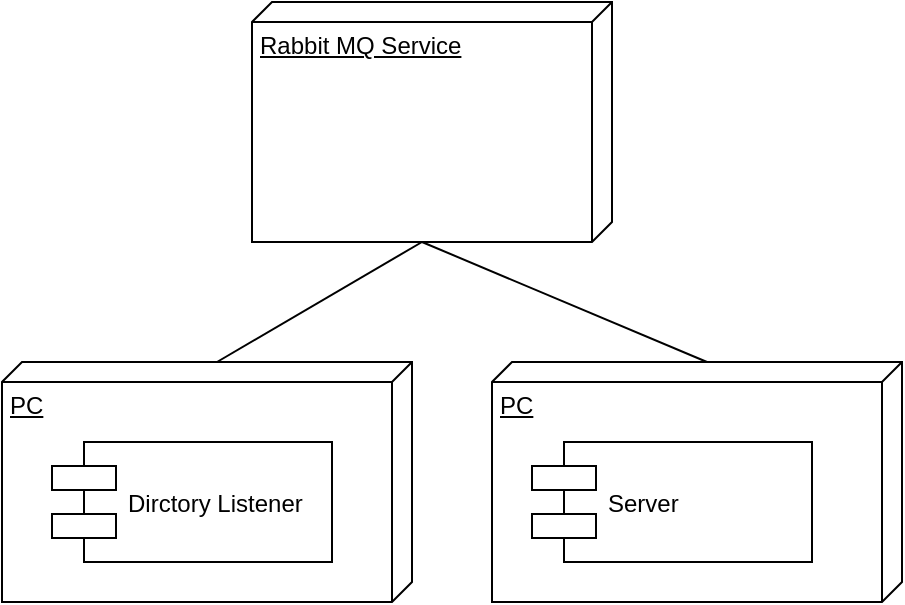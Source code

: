 <mxfile version="12.2.6" type="device" pages="1"><diagram id="4EDy0m4iwL27tCwdXPQB" name="Page-1"><mxGraphModel dx="1408" dy="748" grid="1" gridSize="10" guides="1" tooltips="1" connect="1" arrows="1" fold="1" page="1" pageScale="1" pageWidth="850" pageHeight="1100" math="0" shadow="0"><root><mxCell id="0"/><mxCell id="1" parent="0"/><mxCell id="HQd4sqK7LMl8urV5Ezbz-1" value="PC" style="verticalAlign=top;align=left;spacingTop=8;spacingLeft=2;spacingRight=12;shape=cube;size=10;direction=south;fontStyle=4;html=1;" vertex="1" parent="1"><mxGeometry x="200" y="250" width="205" height="120" as="geometry"/></mxCell><mxCell id="HQd4sqK7LMl8urV5Ezbz-3" value="Rabbit MQ Service" style="verticalAlign=top;align=left;spacingTop=8;spacingLeft=2;spacingRight=12;shape=cube;size=10;direction=south;fontStyle=4;html=1;" vertex="1" parent="1"><mxGeometry x="325" y="70" width="180" height="120" as="geometry"/></mxCell><mxCell id="HQd4sqK7LMl8urV5Ezbz-4" value="Dirctory Listener" style="shape=component;align=left;spacingLeft=36;" vertex="1" parent="1"><mxGeometry x="225" y="290" width="140" height="60" as="geometry"/></mxCell><mxCell id="HQd4sqK7LMl8urV5Ezbz-5" value="PC" style="verticalAlign=top;align=left;spacingTop=8;spacingLeft=2;spacingRight=12;shape=cube;size=10;direction=south;fontStyle=4;html=1;" vertex="1" parent="1"><mxGeometry x="445" y="250" width="205" height="120" as="geometry"/></mxCell><mxCell id="HQd4sqK7LMl8urV5Ezbz-6" value="Server" style="shape=component;align=left;spacingLeft=36;" vertex="1" parent="1"><mxGeometry x="465" y="290" width="140" height="60" as="geometry"/></mxCell><mxCell id="HQd4sqK7LMl8urV5Ezbz-7" value="" style="endArrow=none;endFill=0;endSize=12;html=1;exitX=0;exitY=0;exitDx=0;exitDy=97.5;exitPerimeter=0;entryX=0;entryY=0;entryDx=120;entryDy=95;entryPerimeter=0;startArrow=none;startFill=0;" edge="1" parent="1" source="HQd4sqK7LMl8urV5Ezbz-1" target="HQd4sqK7LMl8urV5Ezbz-3"><mxGeometry width="160" relative="1" as="geometry"><mxPoint x="200" y="390" as="sourcePoint"/><mxPoint x="360" y="390" as="targetPoint"/></mxGeometry></mxCell><mxCell id="HQd4sqK7LMl8urV5Ezbz-8" value="" style="endArrow=none;endFill=0;endSize=12;html=1;entryX=0;entryY=0;entryDx=0;entryDy=97.5;entryPerimeter=0;exitX=0;exitY=0;exitDx=120;exitDy=95;exitPerimeter=0;startArrow=none;startFill=0;targetPerimeterSpacing=12;sourcePerimeterSpacing=6;" edge="1" parent="1" source="HQd4sqK7LMl8urV5Ezbz-3" target="HQd4sqK7LMl8urV5Ezbz-5"><mxGeometry width="160" relative="1" as="geometry"><mxPoint x="400" y="190" as="sourcePoint"/><mxPoint x="420" y="200" as="targetPoint"/></mxGeometry></mxCell></root></mxGraphModel></diagram></mxfile>